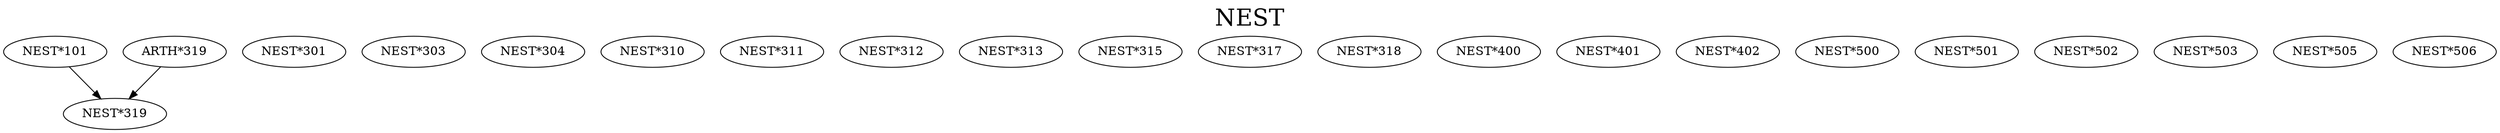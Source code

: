 digraph NEST {
labelloc = "t";
label = "NEST"
fontsize = 27;
"NEST*101"
"NEST*301"
"NEST*303"
"NEST*304"
"NEST*310"
"NEST*311"
"NEST*312"
"NEST*313"
"NEST*315"
"NEST*317"
"NEST*318"
"NEST*101" -> "NEST*319" [style=solid]
"ARTH*319" -> "NEST*319" [style=solid]
"NEST*400"
"NEST*401"
"NEST*402"
"NEST*500"
"NEST*501"
"NEST*502"
"NEST*503"
"NEST*505"
"NEST*506"
}
